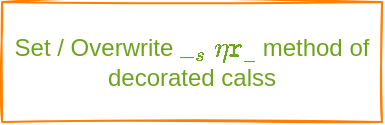 <mxfile>
    <diagram id="NqyEXIyLS9vetp4fWozy" name="Page-1">
        <mxGraphModel dx="734" dy="437" grid="1" gridSize="10" guides="1" tooltips="1" connect="1" arrows="1" fold="1" page="1" pageScale="1" pageWidth="1169" pageHeight="827" math="0" shadow="0">
            <root>
                <mxCell id="0"/>
                <mxCell id="1" parent="0"/>
                <mxCell id="2" value="Set / Overwrite `__setattr__` method of decorated calss" style="whiteSpace=wrap;html=1;strokeColor=#FF8000;fillOpacity=0;shadow=0;sketch=1;fontColor=#6EA31D;" vertex="1" parent="1">
                    <mxGeometry x="130" y="140" width="190" height="60" as="geometry"/>
                </mxCell>
            </root>
        </mxGraphModel>
    </diagram>
</mxfile>